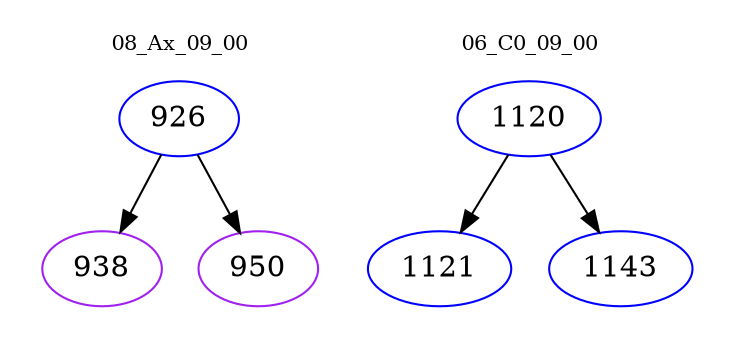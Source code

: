digraph{
subgraph cluster_0 {
color = white
label = "08_Ax_09_00";
fontsize=10;
T0_926 [label="926", color="blue"]
T0_926 -> T0_938 [color="black"]
T0_938 [label="938", color="purple"]
T0_926 -> T0_950 [color="black"]
T0_950 [label="950", color="purple"]
}
subgraph cluster_1 {
color = white
label = "06_C0_09_00";
fontsize=10;
T1_1120 [label="1120", color="blue"]
T1_1120 -> T1_1121 [color="black"]
T1_1121 [label="1121", color="blue"]
T1_1120 -> T1_1143 [color="black"]
T1_1143 [label="1143", color="blue"]
}
}
